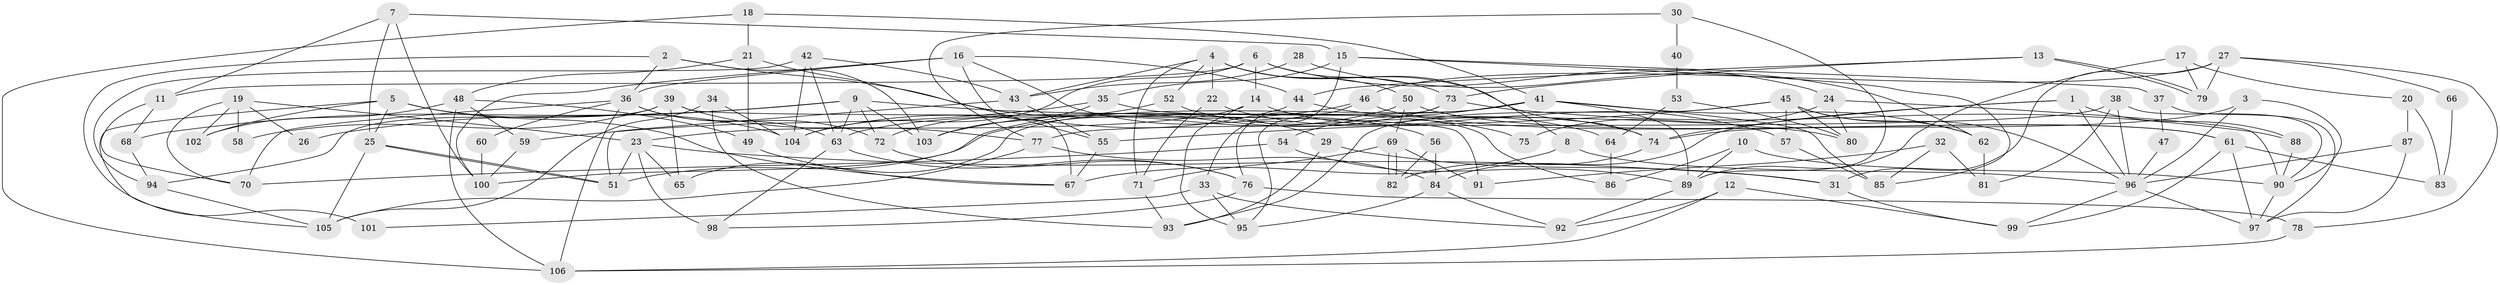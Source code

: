 // coarse degree distribution, {7: 0.16901408450704225, 4: 0.2112676056338028, 3: 0.2676056338028169, 8: 0.028169014084507043, 6: 0.1267605633802817, 5: 0.08450704225352113, 2: 0.08450704225352113, 10: 0.014084507042253521, 9: 0.014084507042253521}
// Generated by graph-tools (version 1.1) at 2025/41/03/06/25 10:41:53]
// undirected, 106 vertices, 212 edges
graph export_dot {
graph [start="1"]
  node [color=gray90,style=filled];
  1;
  2;
  3;
  4;
  5;
  6;
  7;
  8;
  9;
  10;
  11;
  12;
  13;
  14;
  15;
  16;
  17;
  18;
  19;
  20;
  21;
  22;
  23;
  24;
  25;
  26;
  27;
  28;
  29;
  30;
  31;
  32;
  33;
  34;
  35;
  36;
  37;
  38;
  39;
  40;
  41;
  42;
  43;
  44;
  45;
  46;
  47;
  48;
  49;
  50;
  51;
  52;
  53;
  54;
  55;
  56;
  57;
  58;
  59;
  60;
  61;
  62;
  63;
  64;
  65;
  66;
  67;
  68;
  69;
  70;
  71;
  72;
  73;
  74;
  75;
  76;
  77;
  78;
  79;
  80;
  81;
  82;
  83;
  84;
  85;
  86;
  87;
  88;
  89;
  90;
  91;
  92;
  93;
  94;
  95;
  96;
  97;
  98;
  99;
  100;
  101;
  102;
  103;
  104;
  105;
  106;
  1 -- 96;
  1 -- 74;
  1 -- 84;
  1 -- 88;
  2 -- 103;
  2 -- 36;
  2 -- 29;
  2 -- 101;
  3 -- 74;
  3 -- 96;
  3 -- 90;
  4 -- 73;
  4 -- 43;
  4 -- 22;
  4 -- 50;
  4 -- 52;
  4 -- 71;
  4 -- 74;
  5 -- 67;
  5 -- 105;
  5 -- 25;
  5 -- 102;
  5 -- 104;
  6 -- 104;
  6 -- 11;
  6 -- 8;
  6 -- 14;
  6 -- 24;
  7 -- 25;
  7 -- 15;
  7 -- 11;
  7 -- 100;
  8 -- 96;
  8 -- 67;
  9 -- 63;
  9 -- 80;
  9 -- 26;
  9 -- 68;
  9 -- 72;
  9 -- 103;
  10 -- 90;
  10 -- 89;
  10 -- 86;
  11 -- 68;
  11 -- 70;
  12 -- 92;
  12 -- 99;
  12 -- 106;
  13 -- 73;
  13 -- 79;
  13 -- 79;
  13 -- 44;
  14 -- 74;
  14 -- 23;
  14 -- 95;
  15 -- 85;
  15 -- 33;
  15 -- 35;
  15 -- 37;
  16 -- 36;
  16 -- 100;
  16 -- 44;
  16 -- 56;
  16 -- 67;
  17 -- 79;
  17 -- 89;
  17 -- 20;
  18 -- 21;
  18 -- 106;
  18 -- 41;
  19 -- 70;
  19 -- 23;
  19 -- 26;
  19 -- 58;
  19 -- 102;
  20 -- 87;
  20 -- 83;
  21 -- 55;
  21 -- 49;
  21 -- 48;
  22 -- 71;
  22 -- 64;
  23 -- 98;
  23 -- 31;
  23 -- 51;
  23 -- 65;
  24 -- 90;
  24 -- 75;
  24 -- 80;
  25 -- 51;
  25 -- 51;
  25 -- 105;
  27 -- 31;
  27 -- 78;
  27 -- 46;
  27 -- 66;
  27 -- 79;
  28 -- 62;
  28 -- 43;
  29 -- 93;
  29 -- 31;
  30 -- 77;
  30 -- 89;
  30 -- 40;
  31 -- 99;
  32 -- 81;
  32 -- 91;
  32 -- 85;
  33 -- 92;
  33 -- 95;
  33 -- 101;
  34 -- 104;
  34 -- 93;
  34 -- 105;
  35 -- 59;
  35 -- 86;
  35 -- 103;
  36 -- 106;
  36 -- 72;
  36 -- 60;
  36 -- 63;
  36 -- 70;
  37 -- 97;
  37 -- 47;
  38 -- 77;
  38 -- 90;
  38 -- 81;
  38 -- 96;
  39 -- 65;
  39 -- 94;
  39 -- 58;
  39 -- 77;
  39 -- 91;
  40 -- 53;
  41 -- 85;
  41 -- 54;
  41 -- 62;
  41 -- 63;
  41 -- 65;
  41 -- 89;
  42 -- 63;
  42 -- 104;
  42 -- 43;
  42 -- 94;
  43 -- 51;
  43 -- 55;
  44 -- 57;
  44 -- 104;
  45 -- 96;
  45 -- 55;
  45 -- 57;
  45 -- 62;
  45 -- 80;
  45 -- 93;
  46 -- 103;
  46 -- 61;
  46 -- 76;
  47 -- 96;
  48 -- 102;
  48 -- 49;
  48 -- 59;
  48 -- 106;
  49 -- 67;
  50 -- 51;
  50 -- 61;
  50 -- 69;
  52 -- 72;
  52 -- 75;
  53 -- 64;
  53 -- 80;
  54 -- 70;
  54 -- 89;
  55 -- 67;
  56 -- 84;
  56 -- 82;
  57 -- 85;
  59 -- 100;
  60 -- 100;
  61 -- 83;
  61 -- 97;
  61 -- 99;
  62 -- 81;
  63 -- 76;
  63 -- 98;
  64 -- 86;
  66 -- 83;
  68 -- 94;
  69 -- 82;
  69 -- 82;
  69 -- 71;
  69 -- 91;
  71 -- 93;
  72 -- 76;
  73 -- 95;
  73 -- 88;
  73 -- 100;
  74 -- 82;
  76 -- 78;
  76 -- 98;
  77 -- 105;
  77 -- 84;
  78 -- 106;
  84 -- 92;
  84 -- 95;
  87 -- 96;
  87 -- 97;
  88 -- 90;
  89 -- 92;
  90 -- 97;
  94 -- 105;
  96 -- 99;
  96 -- 97;
}
